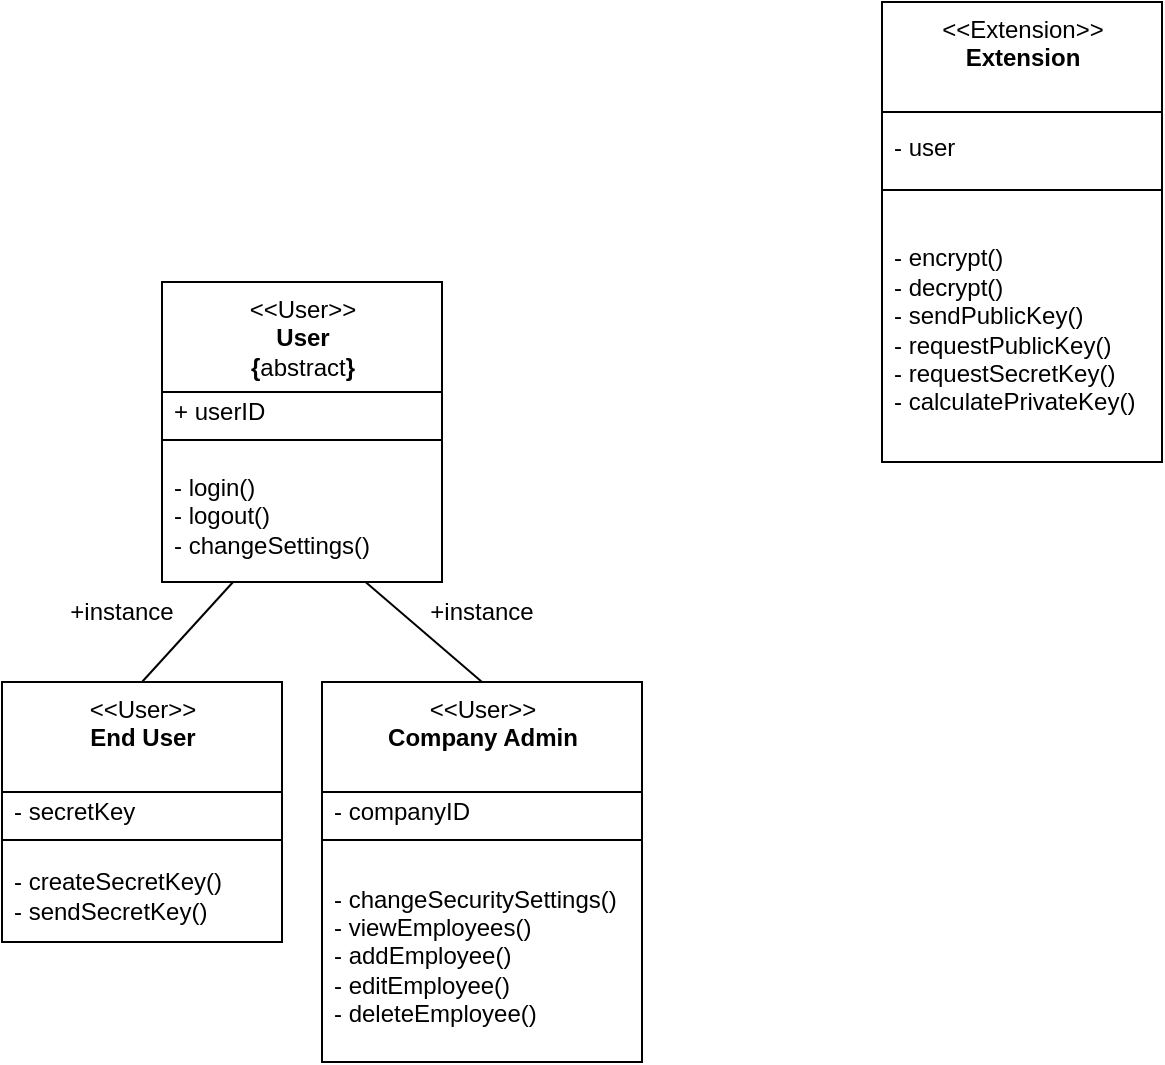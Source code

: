 <mxfile version="20.5.1" type="github">
  <diagram id="yi8clrVWpxPI6aIF4BqR" name="Page-1">
    <mxGraphModel dx="1128" dy="599" grid="1" gridSize="10" guides="1" tooltips="1" connect="1" arrows="1" fold="1" page="1" pageScale="1" pageWidth="850" pageHeight="1100" math="0" shadow="0">
      <root>
        <mxCell id="0" />
        <mxCell id="1" parent="0" />
        <mxCell id="jAniK7cdJ6ZegxduMN-r-1" value="&amp;lt;&amp;lt;Extension&amp;gt;&amp;gt;&lt;br&gt;&lt;b&gt;Extension&lt;/b&gt;" style="swimlane;fontStyle=0;align=center;verticalAlign=top;childLayout=stackLayout;horizontal=1;startSize=55;horizontalStack=0;resizeParent=1;resizeParentMax=0;resizeLast=0;collapsible=0;marginBottom=0;html=1;" parent="1" vertex="1">
          <mxGeometry x="460" y="120" width="140" height="230" as="geometry" />
        </mxCell>
        <mxCell id="jAniK7cdJ6ZegxduMN-r-3" value="- user" style="text;html=1;strokeColor=none;fillColor=none;align=left;verticalAlign=middle;spacingLeft=4;spacingRight=4;overflow=hidden;rotatable=0;points=[[0,0.5],[1,0.5]];portConstraint=eastwest;" parent="jAniK7cdJ6ZegxduMN-r-1" vertex="1">
          <mxGeometry y="55" width="140" height="35" as="geometry" />
        </mxCell>
        <mxCell id="jAniK7cdJ6ZegxduMN-r-6" value="" style="line;strokeWidth=1;fillColor=none;align=left;verticalAlign=middle;spacingTop=-1;spacingLeft=3;spacingRight=3;rotatable=0;labelPosition=right;points=[];portConstraint=eastwest;" parent="jAniK7cdJ6ZegxduMN-r-1" vertex="1">
          <mxGeometry y="90" width="140" height="8" as="geometry" />
        </mxCell>
        <mxCell id="jAniK7cdJ6ZegxduMN-r-8" value="- encrypt()&lt;br&gt;- decrypt()&lt;br&gt;- sendPublicKey()&lt;br&gt;- requestPublicKey()&lt;br&gt;- requestSecretKey()&lt;br&gt;- calculatePrivateKey()" style="text;html=1;strokeColor=none;fillColor=none;align=left;verticalAlign=middle;spacingLeft=4;spacingRight=4;overflow=hidden;rotatable=0;points=[[0,0.5],[1,0.5]];portConstraint=eastwest;" parent="jAniK7cdJ6ZegxduMN-r-1" vertex="1">
          <mxGeometry y="98" width="140" height="132" as="geometry" />
        </mxCell>
        <mxCell id="cV7SApcjxq-6u7qVIPJe-7" value="&amp;lt;&amp;lt;User&amp;gt;&amp;gt;&lt;br&gt;&lt;b&gt;User&lt;br&gt;{&lt;/b&gt;abstract&lt;b&gt;}&lt;br&gt;&lt;/b&gt;" style="swimlane;fontStyle=0;align=center;verticalAlign=top;childLayout=stackLayout;horizontal=1;startSize=55;horizontalStack=0;resizeParent=1;resizeParentMax=0;resizeLast=0;collapsible=0;marginBottom=0;html=1;" vertex="1" parent="1">
          <mxGeometry x="100" y="260" width="140" height="150" as="geometry" />
        </mxCell>
        <mxCell id="cV7SApcjxq-6u7qVIPJe-9" value="+ userID" style="text;html=1;strokeColor=none;fillColor=none;align=left;verticalAlign=middle;spacingLeft=4;spacingRight=4;overflow=hidden;rotatable=0;points=[[0,0.5],[1,0.5]];portConstraint=eastwest;" vertex="1" parent="cV7SApcjxq-6u7qVIPJe-7">
          <mxGeometry y="55" width="140" height="20" as="geometry" />
        </mxCell>
        <mxCell id="cV7SApcjxq-6u7qVIPJe-12" value="" style="line;strokeWidth=1;fillColor=none;align=left;verticalAlign=middle;spacingTop=-1;spacingLeft=3;spacingRight=3;rotatable=0;labelPosition=right;points=[];portConstraint=eastwest;" vertex="1" parent="cV7SApcjxq-6u7qVIPJe-7">
          <mxGeometry y="75" width="140" height="8" as="geometry" />
        </mxCell>
        <mxCell id="cV7SApcjxq-6u7qVIPJe-14" value="- login()&lt;br&gt;- logout()&lt;br&gt;- changeSettings()" style="text;html=1;strokeColor=none;fillColor=none;align=left;verticalAlign=middle;spacingLeft=4;spacingRight=4;overflow=hidden;rotatable=0;points=[[0,0.5],[1,0.5]];portConstraint=eastwest;" vertex="1" parent="cV7SApcjxq-6u7qVIPJe-7">
          <mxGeometry y="83" width="140" height="67" as="geometry" />
        </mxCell>
        <mxCell id="cV7SApcjxq-6u7qVIPJe-21" value="&amp;lt;&amp;lt;User&amp;gt;&amp;gt;&lt;br&gt;&lt;b&gt;End User&lt;/b&gt;" style="swimlane;fontStyle=0;align=center;verticalAlign=top;childLayout=stackLayout;horizontal=1;startSize=55;horizontalStack=0;resizeParent=1;resizeParentMax=0;resizeLast=0;collapsible=0;marginBottom=0;html=1;" vertex="1" parent="1">
          <mxGeometry x="20" y="460" width="140" height="130" as="geometry" />
        </mxCell>
        <mxCell id="cV7SApcjxq-6u7qVIPJe-22" value="- secretKey" style="text;html=1;strokeColor=none;fillColor=none;align=left;verticalAlign=middle;spacingLeft=4;spacingRight=4;overflow=hidden;rotatable=0;points=[[0,0.5],[1,0.5]];portConstraint=eastwest;" vertex="1" parent="cV7SApcjxq-6u7qVIPJe-21">
          <mxGeometry y="55" width="140" height="20" as="geometry" />
        </mxCell>
        <mxCell id="cV7SApcjxq-6u7qVIPJe-23" value="" style="line;strokeWidth=1;fillColor=none;align=left;verticalAlign=middle;spacingTop=-1;spacingLeft=3;spacingRight=3;rotatable=0;labelPosition=right;points=[];portConstraint=eastwest;" vertex="1" parent="cV7SApcjxq-6u7qVIPJe-21">
          <mxGeometry y="75" width="140" height="8" as="geometry" />
        </mxCell>
        <mxCell id="cV7SApcjxq-6u7qVIPJe-24" value="- createSecretKey()&lt;br&gt;- sendSecretKey()" style="text;html=1;strokeColor=none;fillColor=none;align=left;verticalAlign=middle;spacingLeft=4;spacingRight=4;overflow=hidden;rotatable=0;points=[[0,0.5],[1,0.5]];portConstraint=eastwest;" vertex="1" parent="cV7SApcjxq-6u7qVIPJe-21">
          <mxGeometry y="83" width="140" height="47" as="geometry" />
        </mxCell>
        <mxCell id="cV7SApcjxq-6u7qVIPJe-25" value="&amp;lt;&amp;lt;User&amp;gt;&amp;gt;&lt;br&gt;&lt;b&gt;Company Admin&lt;/b&gt;" style="swimlane;fontStyle=0;align=center;verticalAlign=top;childLayout=stackLayout;horizontal=1;startSize=55;horizontalStack=0;resizeParent=1;resizeParentMax=0;resizeLast=0;collapsible=0;marginBottom=0;html=1;" vertex="1" parent="1">
          <mxGeometry x="180" y="460" width="160" height="190" as="geometry" />
        </mxCell>
        <mxCell id="cV7SApcjxq-6u7qVIPJe-26" value="- companyID" style="text;html=1;strokeColor=none;fillColor=none;align=left;verticalAlign=middle;spacingLeft=4;spacingRight=4;overflow=hidden;rotatable=0;points=[[0,0.5],[1,0.5]];portConstraint=eastwest;" vertex="1" parent="cV7SApcjxq-6u7qVIPJe-25">
          <mxGeometry y="55" width="160" height="20" as="geometry" />
        </mxCell>
        <mxCell id="cV7SApcjxq-6u7qVIPJe-27" value="" style="line;strokeWidth=1;fillColor=none;align=left;verticalAlign=middle;spacingTop=-1;spacingLeft=3;spacingRight=3;rotatable=0;labelPosition=right;points=[];portConstraint=eastwest;" vertex="1" parent="cV7SApcjxq-6u7qVIPJe-25">
          <mxGeometry y="75" width="160" height="8" as="geometry" />
        </mxCell>
        <mxCell id="cV7SApcjxq-6u7qVIPJe-28" value="- changeSecuritySettings()&lt;br&gt;- viewEmployees()&lt;br&gt;- addEmployee()&lt;br&gt;- editEmployee()&lt;br&gt;- deleteEmployee()" style="text;html=1;strokeColor=none;fillColor=none;align=left;verticalAlign=middle;spacingLeft=4;spacingRight=4;overflow=hidden;rotatable=0;points=[[0,0.5],[1,0.5]];portConstraint=eastwest;" vertex="1" parent="cV7SApcjxq-6u7qVIPJe-25">
          <mxGeometry y="83" width="160" height="107" as="geometry" />
        </mxCell>
        <mxCell id="cV7SApcjxq-6u7qVIPJe-37" value="" style="endArrow=none;html=1;rounded=0;exitX=0.5;exitY=0;exitDx=0;exitDy=0;entryX=0.253;entryY=1.002;entryDx=0;entryDy=0;entryPerimeter=0;" edge="1" parent="1" source="cV7SApcjxq-6u7qVIPJe-21" target="cV7SApcjxq-6u7qVIPJe-14">
          <mxGeometry width="50" height="50" relative="1" as="geometry">
            <mxPoint x="370" y="450" as="sourcePoint" />
            <mxPoint x="420" y="400" as="targetPoint" />
          </mxGeometry>
        </mxCell>
        <mxCell id="cV7SApcjxq-6u7qVIPJe-38" value="+instance" style="text;html=1;strokeColor=none;fillColor=none;align=center;verticalAlign=middle;whiteSpace=wrap;rounded=0;" vertex="1" parent="1">
          <mxGeometry x="50" y="410" width="60" height="30" as="geometry" />
        </mxCell>
        <mxCell id="cV7SApcjxq-6u7qVIPJe-43" value="" style="endArrow=none;html=1;rounded=0;exitX=0.5;exitY=0;exitDx=0;exitDy=0;entryX=0.728;entryY=1.002;entryDx=0;entryDy=0;entryPerimeter=0;" edge="1" parent="1" source="cV7SApcjxq-6u7qVIPJe-25" target="cV7SApcjxq-6u7qVIPJe-14">
          <mxGeometry width="50" height="50" relative="1" as="geometry">
            <mxPoint x="100" y="470" as="sourcePoint" />
            <mxPoint x="143.6" y="413.525" as="targetPoint" />
          </mxGeometry>
        </mxCell>
        <mxCell id="cV7SApcjxq-6u7qVIPJe-44" value="+instance" style="text;html=1;strokeColor=none;fillColor=none;align=center;verticalAlign=middle;whiteSpace=wrap;rounded=0;" vertex="1" parent="1">
          <mxGeometry x="230" y="410" width="60" height="30" as="geometry" />
        </mxCell>
      </root>
    </mxGraphModel>
  </diagram>
</mxfile>
